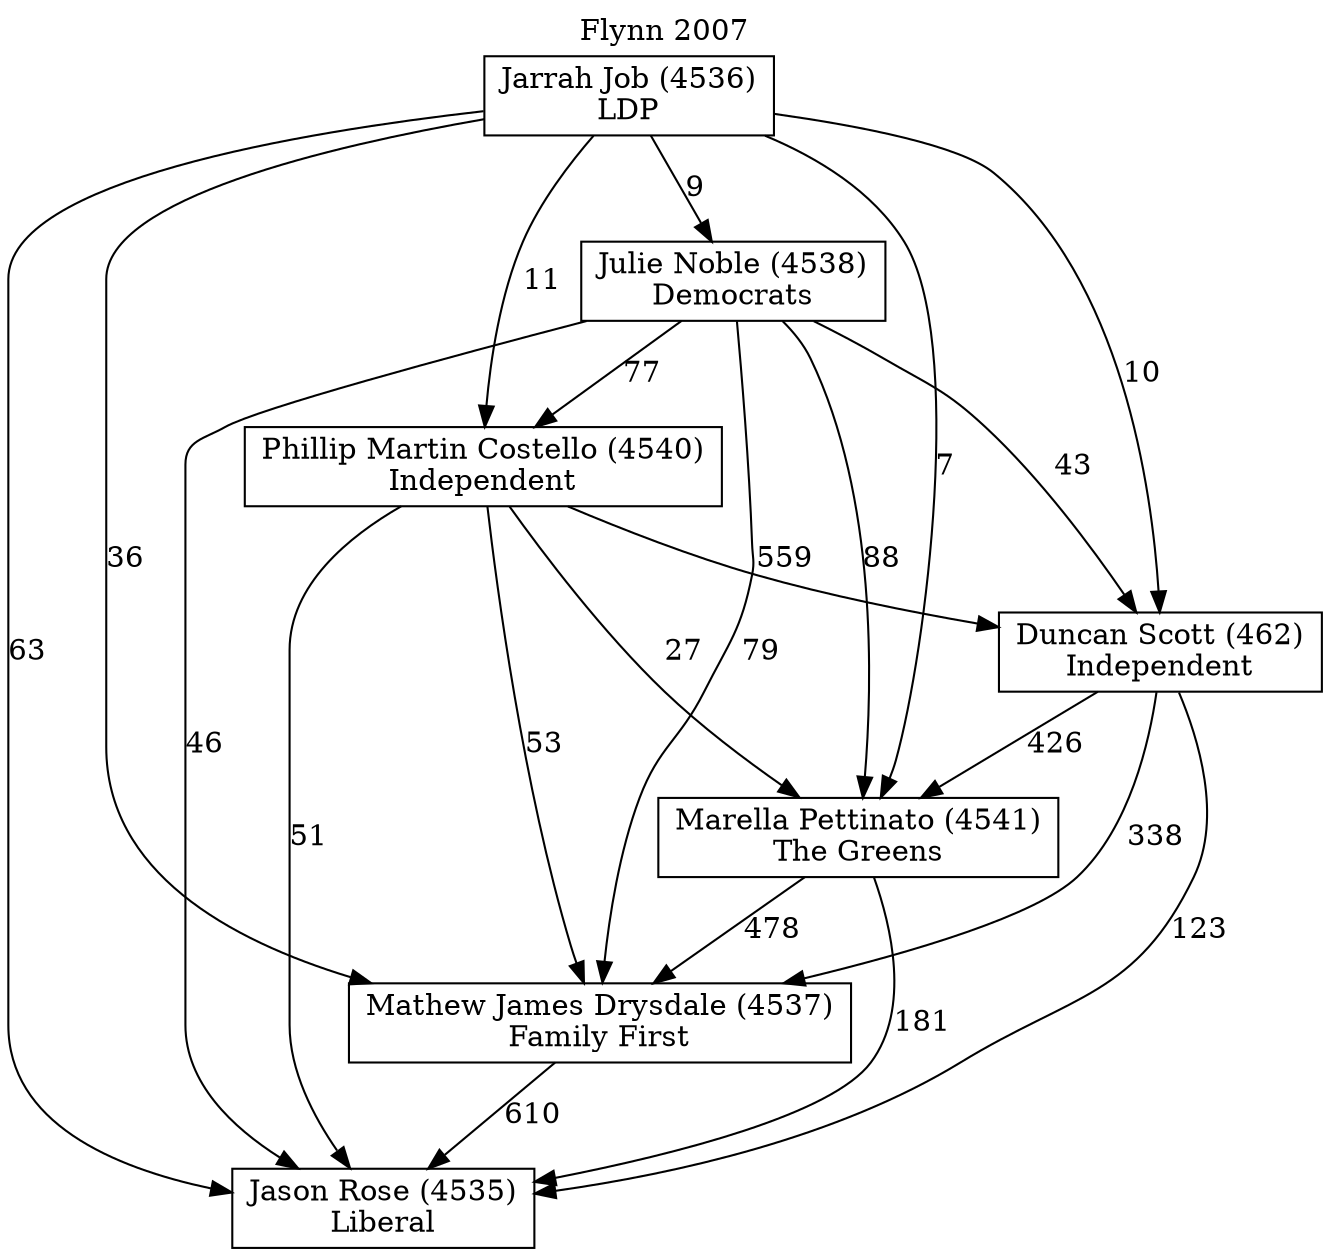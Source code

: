 // House preference flow
digraph "Jason Rose (4535)_Flynn_2007" {
	graph [label="Flynn 2007" labelloc=t mclimit=10]
	node [shape=box]
	"Jason Rose (4535)" [label="Jason Rose (4535)
Liberal"]
	"Mathew James Drysdale (4537)" [label="Mathew James Drysdale (4537)
Family First"]
	"Marella Pettinato (4541)" [label="Marella Pettinato (4541)
The Greens"]
	"Duncan Scott (462)" [label="Duncan Scott (462)
Independent"]
	"Phillip Martin Costello (4540)" [label="Phillip Martin Costello (4540)
Independent"]
	"Julie Noble (4538)" [label="Julie Noble (4538)
Democrats"]
	"Jarrah Job (4536)" [label="Jarrah Job (4536)
LDP"]
	"Mathew James Drysdale (4537)" -> "Jason Rose (4535)" [label=610]
	"Marella Pettinato (4541)" -> "Mathew James Drysdale (4537)" [label=478]
	"Duncan Scott (462)" -> "Marella Pettinato (4541)" [label=426]
	"Phillip Martin Costello (4540)" -> "Duncan Scott (462)" [label=559]
	"Julie Noble (4538)" -> "Phillip Martin Costello (4540)" [label=77]
	"Jarrah Job (4536)" -> "Julie Noble (4538)" [label=9]
	"Marella Pettinato (4541)" -> "Jason Rose (4535)" [label=181]
	"Duncan Scott (462)" -> "Jason Rose (4535)" [label=123]
	"Phillip Martin Costello (4540)" -> "Jason Rose (4535)" [label=51]
	"Julie Noble (4538)" -> "Jason Rose (4535)" [label=46]
	"Jarrah Job (4536)" -> "Jason Rose (4535)" [label=63]
	"Jarrah Job (4536)" -> "Phillip Martin Costello (4540)" [label=11]
	"Julie Noble (4538)" -> "Duncan Scott (462)" [label=43]
	"Jarrah Job (4536)" -> "Duncan Scott (462)" [label=10]
	"Phillip Martin Costello (4540)" -> "Marella Pettinato (4541)" [label=27]
	"Julie Noble (4538)" -> "Marella Pettinato (4541)" [label=88]
	"Jarrah Job (4536)" -> "Marella Pettinato (4541)" [label=7]
	"Duncan Scott (462)" -> "Mathew James Drysdale (4537)" [label=338]
	"Phillip Martin Costello (4540)" -> "Mathew James Drysdale (4537)" [label=53]
	"Julie Noble (4538)" -> "Mathew James Drysdale (4537)" [label=79]
	"Jarrah Job (4536)" -> "Mathew James Drysdale (4537)" [label=36]
}
